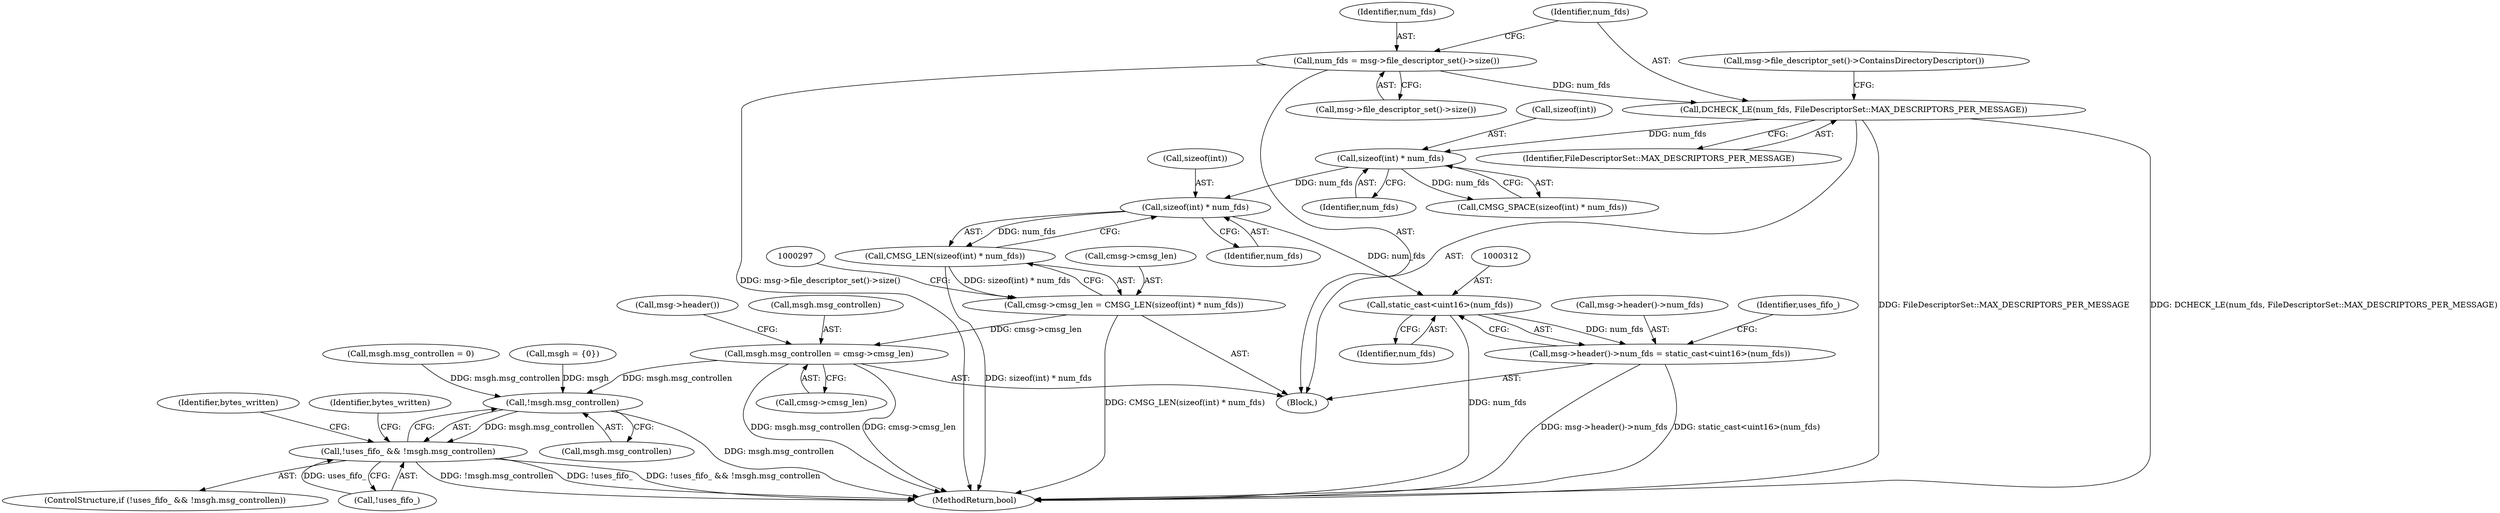 digraph "0_Chrome_aac449e7154720b895ff1e7f3497c2ce95ae1a5a_0@API" {
"1000291" [label="(Call,sizeof(int) * num_fds)"];
"1000267" [label="(Call,sizeof(int) * num_fds)"];
"1000247" [label="(Call,DCHECK_LE(num_fds, FileDescriptorSet::MAX_DESCRIPTORS_PER_MESSAGE))"];
"1000244" [label="(Call,num_fds = msg->file_descriptor_set()->size())"];
"1000290" [label="(Call,CMSG_LEN(sizeof(int) * num_fds))"];
"1000286" [label="(Call,cmsg->cmsg_len = CMSG_LEN(sizeof(int) * num_fds))"];
"1000300" [label="(Call,msgh.msg_controllen = cmsg->cmsg_len)"];
"1000394" [label="(Call,!msgh.msg_controllen)"];
"1000391" [label="(Call,!uses_fifo_ && !msgh.msg_controllen)"];
"1000311" [label="(Call,static_cast<uint16>(num_fds))"];
"1000307" [label="(Call,msg->header()->num_fds = static_cast<uint16>(num_fds))"];
"1000251" [label="(Call,msg->file_descriptor_set()->ContainsDirectoryDescriptor())"];
"1000390" [label="(ControlStructure,if (!uses_fifo_ && !msgh.msg_controllen))"];
"1000266" [label="(Call,CMSG_SPACE(sizeof(int) * num_fds))"];
"1000268" [label="(Call,sizeof(int))"];
"1000394" [label="(Call,!msgh.msg_controllen)"];
"1000392" [label="(Call,!uses_fifo_)"];
"1000409" [label="(Identifier,bytes_written)"];
"1000249" [label="(Identifier,FileDescriptorSet::MAX_DESCRIPTORS_PER_MESSAGE)"];
"1000507" [label="(MethodReturn,bool)"];
"1000304" [label="(Call,cmsg->cmsg_len)"];
"1000307" [label="(Call,msg->header()->num_fds = static_cast<uint16>(num_fds))"];
"1000352" [label="(Call,msgh.msg_controllen = 0)"];
"1000248" [label="(Identifier,num_fds)"];
"1000287" [label="(Call,cmsg->cmsg_len)"];
"1000395" [label="(Call,msgh.msg_controllen)"];
"1000270" [label="(Identifier,num_fds)"];
"1000308" [label="(Call,msg->header()->num_fds)"];
"1000241" [label="(Block,)"];
"1000246" [label="(Call,msg->file_descriptor_set()->size())"];
"1000267" [label="(Call,sizeof(int) * num_fds)"];
"1000244" [label="(Call,num_fds = msg->file_descriptor_set()->size())"];
"1000292" [label="(Call,sizeof(int))"];
"1000391" [label="(Call,!uses_fifo_ && !msgh.msg_controllen)"];
"1000290" [label="(Call,CMSG_LEN(sizeof(int) * num_fds))"];
"1000247" [label="(Call,DCHECK_LE(num_fds, FileDescriptorSet::MAX_DESCRIPTORS_PER_MESSAGE))"];
"1000400" [label="(Identifier,bytes_written)"];
"1000301" [label="(Call,msgh.msg_controllen)"];
"1000309" [label="(Call,msg->header())"];
"1000317" [label="(Identifier,uses_fifo_)"];
"1000286" [label="(Call,cmsg->cmsg_len = CMSG_LEN(sizeof(int) * num_fds))"];
"1000300" [label="(Call,msgh.msg_controllen = cmsg->cmsg_len)"];
"1000313" [label="(Identifier,num_fds)"];
"1000208" [label="(Call,msgh = {0})"];
"1000291" [label="(Call,sizeof(int) * num_fds)"];
"1000294" [label="(Identifier,num_fds)"];
"1000311" [label="(Call,static_cast<uint16>(num_fds))"];
"1000245" [label="(Identifier,num_fds)"];
"1000291" -> "1000290"  [label="AST: "];
"1000291" -> "1000294"  [label="CFG: "];
"1000292" -> "1000291"  [label="AST: "];
"1000294" -> "1000291"  [label="AST: "];
"1000290" -> "1000291"  [label="CFG: "];
"1000291" -> "1000290"  [label="DDG: num_fds"];
"1000267" -> "1000291"  [label="DDG: num_fds"];
"1000291" -> "1000311"  [label="DDG: num_fds"];
"1000267" -> "1000266"  [label="AST: "];
"1000267" -> "1000270"  [label="CFG: "];
"1000268" -> "1000267"  [label="AST: "];
"1000270" -> "1000267"  [label="AST: "];
"1000266" -> "1000267"  [label="CFG: "];
"1000267" -> "1000266"  [label="DDG: num_fds"];
"1000247" -> "1000267"  [label="DDG: num_fds"];
"1000247" -> "1000241"  [label="AST: "];
"1000247" -> "1000249"  [label="CFG: "];
"1000248" -> "1000247"  [label="AST: "];
"1000249" -> "1000247"  [label="AST: "];
"1000251" -> "1000247"  [label="CFG: "];
"1000247" -> "1000507"  [label="DDG: DCHECK_LE(num_fds, FileDescriptorSet::MAX_DESCRIPTORS_PER_MESSAGE)"];
"1000247" -> "1000507"  [label="DDG: FileDescriptorSet::MAX_DESCRIPTORS_PER_MESSAGE"];
"1000244" -> "1000247"  [label="DDG: num_fds"];
"1000244" -> "1000241"  [label="AST: "];
"1000244" -> "1000246"  [label="CFG: "];
"1000245" -> "1000244"  [label="AST: "];
"1000246" -> "1000244"  [label="AST: "];
"1000248" -> "1000244"  [label="CFG: "];
"1000244" -> "1000507"  [label="DDG: msg->file_descriptor_set()->size()"];
"1000290" -> "1000286"  [label="AST: "];
"1000286" -> "1000290"  [label="CFG: "];
"1000290" -> "1000507"  [label="DDG: sizeof(int) * num_fds"];
"1000290" -> "1000286"  [label="DDG: sizeof(int) * num_fds"];
"1000286" -> "1000241"  [label="AST: "];
"1000287" -> "1000286"  [label="AST: "];
"1000297" -> "1000286"  [label="CFG: "];
"1000286" -> "1000507"  [label="DDG: CMSG_LEN(sizeof(int) * num_fds)"];
"1000286" -> "1000300"  [label="DDG: cmsg->cmsg_len"];
"1000300" -> "1000241"  [label="AST: "];
"1000300" -> "1000304"  [label="CFG: "];
"1000301" -> "1000300"  [label="AST: "];
"1000304" -> "1000300"  [label="AST: "];
"1000309" -> "1000300"  [label="CFG: "];
"1000300" -> "1000507"  [label="DDG: cmsg->cmsg_len"];
"1000300" -> "1000507"  [label="DDG: msgh.msg_controllen"];
"1000300" -> "1000394"  [label="DDG: msgh.msg_controllen"];
"1000394" -> "1000391"  [label="AST: "];
"1000394" -> "1000395"  [label="CFG: "];
"1000395" -> "1000394"  [label="AST: "];
"1000391" -> "1000394"  [label="CFG: "];
"1000394" -> "1000507"  [label="DDG: msgh.msg_controllen"];
"1000394" -> "1000391"  [label="DDG: msgh.msg_controllen"];
"1000208" -> "1000394"  [label="DDG: msgh"];
"1000352" -> "1000394"  [label="DDG: msgh.msg_controllen"];
"1000391" -> "1000390"  [label="AST: "];
"1000391" -> "1000392"  [label="CFG: "];
"1000392" -> "1000391"  [label="AST: "];
"1000400" -> "1000391"  [label="CFG: "];
"1000409" -> "1000391"  [label="CFG: "];
"1000391" -> "1000507"  [label="DDG: !msgh.msg_controllen"];
"1000391" -> "1000507"  [label="DDG: !uses_fifo_"];
"1000391" -> "1000507"  [label="DDG: !uses_fifo_ && !msgh.msg_controllen"];
"1000392" -> "1000391"  [label="DDG: uses_fifo_"];
"1000311" -> "1000307"  [label="AST: "];
"1000311" -> "1000313"  [label="CFG: "];
"1000312" -> "1000311"  [label="AST: "];
"1000313" -> "1000311"  [label="AST: "];
"1000307" -> "1000311"  [label="CFG: "];
"1000311" -> "1000507"  [label="DDG: num_fds"];
"1000311" -> "1000307"  [label="DDG: num_fds"];
"1000307" -> "1000241"  [label="AST: "];
"1000308" -> "1000307"  [label="AST: "];
"1000317" -> "1000307"  [label="CFG: "];
"1000307" -> "1000507"  [label="DDG: static_cast<uint16>(num_fds)"];
"1000307" -> "1000507"  [label="DDG: msg->header()->num_fds"];
}
